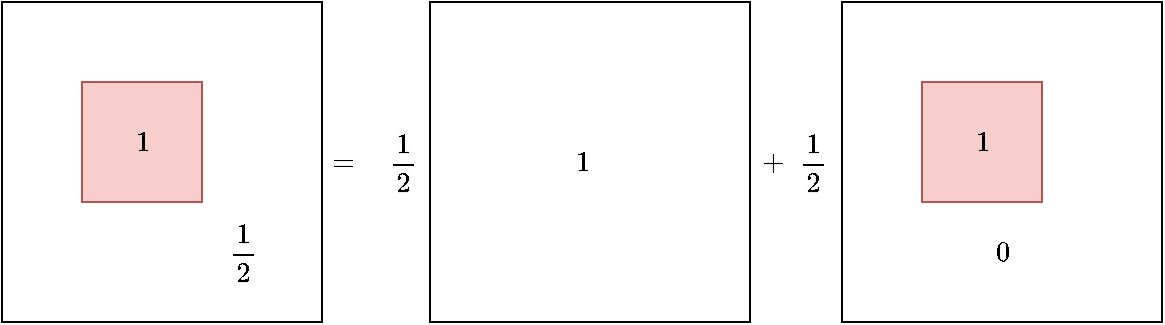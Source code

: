 <mxfile>
    <diagram id="tjYbJ2ACSHnp1DqCddXJ" name="ページ1">
        <mxGraphModel dx="436" dy="451" grid="1" gridSize="10" guides="1" tooltips="1" connect="1" arrows="1" fold="1" page="1" pageScale="1" pageWidth="827" pageHeight="1169" math="1" shadow="0">
            <root>
                <mxCell id="0"/>
                <mxCell id="1" parent="0"/>
                <mxCell id="3" value="" style="whiteSpace=wrap;html=1;aspect=fixed;" parent="1" vertex="1">
                    <mxGeometry x="40" y="40" width="160" height="160" as="geometry"/>
                </mxCell>
                <mxCell id="4" value="" style="whiteSpace=wrap;html=1;aspect=fixed;fillColor=#f8cecc;strokeColor=#b85450;" parent="1" vertex="1">
                    <mxGeometry x="80" y="80" width="60" height="60" as="geometry"/>
                </mxCell>
                <mxCell id="6" value="$$\frac{1}{2}$$" style="text;html=1;align=center;verticalAlign=middle;resizable=0;points=[];autosize=1;strokeColor=none;fillColor=none;" parent="1" vertex="1">
                    <mxGeometry x="110" y="150" width="100" height="30" as="geometry"/>
                </mxCell>
                <mxCell id="7" value="$$1$$" style="text;html=1;align=center;verticalAlign=middle;resizable=0;points=[];autosize=1;strokeColor=none;fillColor=none;" parent="1" vertex="1">
                    <mxGeometry x="80" y="95" width="60" height="30" as="geometry"/>
                </mxCell>
                <mxCell id="8" value="" style="whiteSpace=wrap;html=1;aspect=fixed;" vertex="1" parent="1">
                    <mxGeometry x="254" y="40" width="160" height="160" as="geometry"/>
                </mxCell>
                <mxCell id="10" value="$$\frac{1}{2}$$" style="text;html=1;align=center;verticalAlign=middle;resizable=0;points=[];autosize=1;strokeColor=none;fillColor=none;" vertex="1" parent="1">
                    <mxGeometry x="190" y="105" width="100" height="30" as="geometry"/>
                </mxCell>
                <mxCell id="12" value="$$=$$" style="text;html=1;align=center;verticalAlign=middle;resizable=0;points=[];autosize=1;strokeColor=none;fillColor=none;" vertex="1" parent="1">
                    <mxGeometry x="180" y="105" width="60" height="30" as="geometry"/>
                </mxCell>
                <mxCell id="13" value="$$+$$" style="text;html=1;align=center;verticalAlign=middle;resizable=0;points=[];autosize=1;strokeColor=none;fillColor=none;" vertex="1" parent="1">
                    <mxGeometry x="395" y="105" width="60" height="30" as="geometry"/>
                </mxCell>
                <mxCell id="14" value="" style="whiteSpace=wrap;html=1;aspect=fixed;" vertex="1" parent="1">
                    <mxGeometry x="460" y="40" width="160" height="160" as="geometry"/>
                </mxCell>
                <mxCell id="15" value="" style="whiteSpace=wrap;html=1;aspect=fixed;fillColor=#f8cecc;strokeColor=#b85450;" vertex="1" parent="1">
                    <mxGeometry x="500" y="80" width="60" height="60" as="geometry"/>
                </mxCell>
                <mxCell id="16" value="$$\frac{1}{2}$$" style="text;html=1;align=center;verticalAlign=middle;resizable=0;points=[];autosize=1;strokeColor=none;fillColor=none;" vertex="1" parent="1">
                    <mxGeometry x="395" y="105" width="100" height="30" as="geometry"/>
                </mxCell>
                <mxCell id="17" value="$$1$$" style="text;html=1;align=center;verticalAlign=middle;resizable=0;points=[];autosize=1;strokeColor=none;fillColor=none;" vertex="1" parent="1">
                    <mxGeometry x="300" y="105" width="60" height="30" as="geometry"/>
                </mxCell>
                <mxCell id="18" value="$$0$$" style="text;html=1;align=center;verticalAlign=middle;resizable=0;points=[];autosize=1;strokeColor=none;fillColor=none;" vertex="1" parent="1">
                    <mxGeometry x="510" y="150" width="60" height="30" as="geometry"/>
                </mxCell>
                <mxCell id="19" value="$$1$$" style="text;html=1;align=center;verticalAlign=middle;resizable=0;points=[];autosize=1;strokeColor=none;fillColor=none;" vertex="1" parent="1">
                    <mxGeometry x="500" y="95" width="60" height="30" as="geometry"/>
                </mxCell>
            </root>
        </mxGraphModel>
    </diagram>
</mxfile>